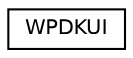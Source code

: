 digraph "Graphical Class Hierarchy"
{
  edge [fontname="Helvetica",fontsize="10",labelfontname="Helvetica",labelfontsize="10"];
  node [fontname="Helvetica",fontsize="10",shape=record];
  rankdir="LR";
  Node1 [label="WPDKUI",height=0.2,width=0.4,color="black", fillcolor="white", style="filled",URL="$classWPDKUI.html"];
}
